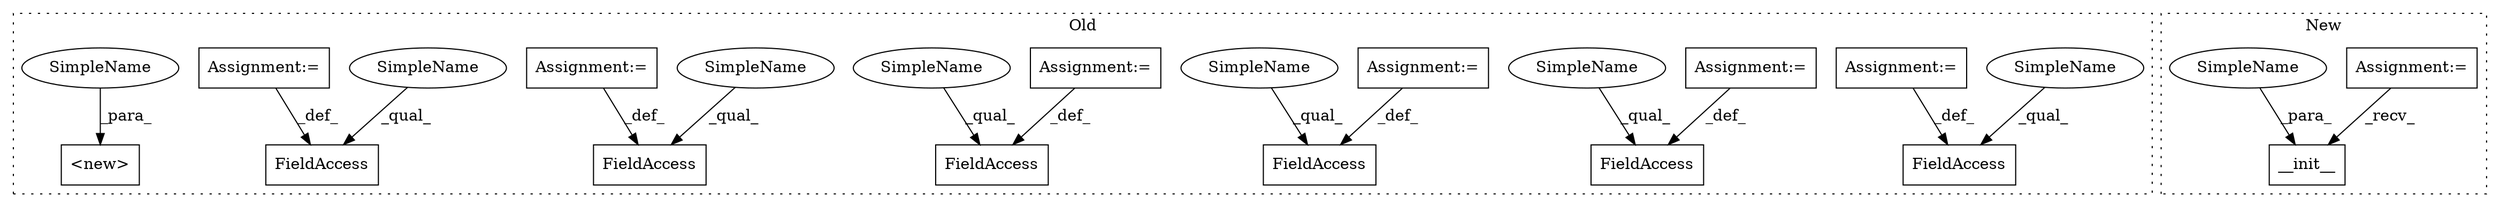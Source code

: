 digraph G {
subgraph cluster0 {
1 [label="<new>" a="46" s="2842,2872" l="6,2" shape="box"];
4 [label="FieldAccess" a="22" s="3169" l="9" shape="box"];
5 [label="Assignment:=" a="7" s="3178" l="1" shape="box"];
6 [label="FieldAccess" a="22" s="3655" l="11" shape="box"];
7 [label="FieldAccess" a="22" s="3677" l="15" shape="box"];
8 [label="FieldAccess" a="22" s="3814" l="16" shape="box"];
9 [label="Assignment:=" a="7" s="3750" l="1" shape="box"];
10 [label="Assignment:=" a="7" s="3666" l="1" shape="box"];
11 [label="FieldAccess" a="22" s="2879" l="8" shape="box"];
12 [label="FieldAccess" a="22" s="2897" l="13" shape="box"];
13 [label="Assignment:=" a="7" s="2910" l="1" shape="box"];
14 [label="Assignment:=" a="7" s="2887" l="1" shape="box"];
15 [label="Assignment:=" a="7" s="3692" l="1" shape="box"];
16 [label="SimpleName" a="42" s="3677" l="4" shape="ellipse"];
17 [label="SimpleName" a="42" s="3814" l="4" shape="ellipse"];
18 [label="SimpleName" a="42" s="2879" l="4" shape="ellipse"];
19 [label="SimpleName" a="42" s="2897" l="4" shape="ellipse"];
20 [label="SimpleName" a="42" s="3655" l="4" shape="ellipse"];
21 [label="SimpleName" a="42" s="2868" l="4" shape="ellipse"];
22 [label="SimpleName" a="42" s="3169" l="4" shape="ellipse"];
label = "Old";
style="dotted";
}
subgraph cluster1 {
2 [label="__init__" a="32" s="5472,5489" l="9,1" shape="box"];
3 [label="Assignment:=" a="7" s="5404" l="8" shape="box"];
23 [label="SimpleName" a="42" s="5481" l="4" shape="ellipse"];
label = "New";
style="dotted";
}
3 -> 2 [label="_recv_"];
5 -> 4 [label="_def_"];
9 -> 8 [label="_def_"];
10 -> 6 [label="_def_"];
13 -> 12 [label="_def_"];
14 -> 11 [label="_def_"];
15 -> 7 [label="_def_"];
16 -> 7 [label="_qual_"];
17 -> 8 [label="_qual_"];
18 -> 11 [label="_qual_"];
19 -> 12 [label="_qual_"];
20 -> 6 [label="_qual_"];
21 -> 1 [label="_para_"];
22 -> 4 [label="_qual_"];
23 -> 2 [label="_para_"];
}